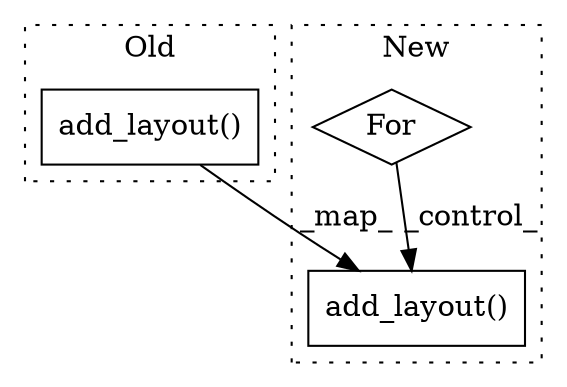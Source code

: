 digraph G {
subgraph cluster0 {
1 [label="add_layout()" a="75" s="14306,14337" l="13,1" shape="box"];
label = "Old";
style="dotted";
}
subgraph cluster1 {
2 [label="add_layout()" a="75" s="14531,14562" l="13,1" shape="box"];
3 [label="For" a="107" s="12793,12828" l="4,10" shape="diamond"];
label = "New";
style="dotted";
}
1 -> 2 [label="_map_"];
3 -> 2 [label="_control_"];
}